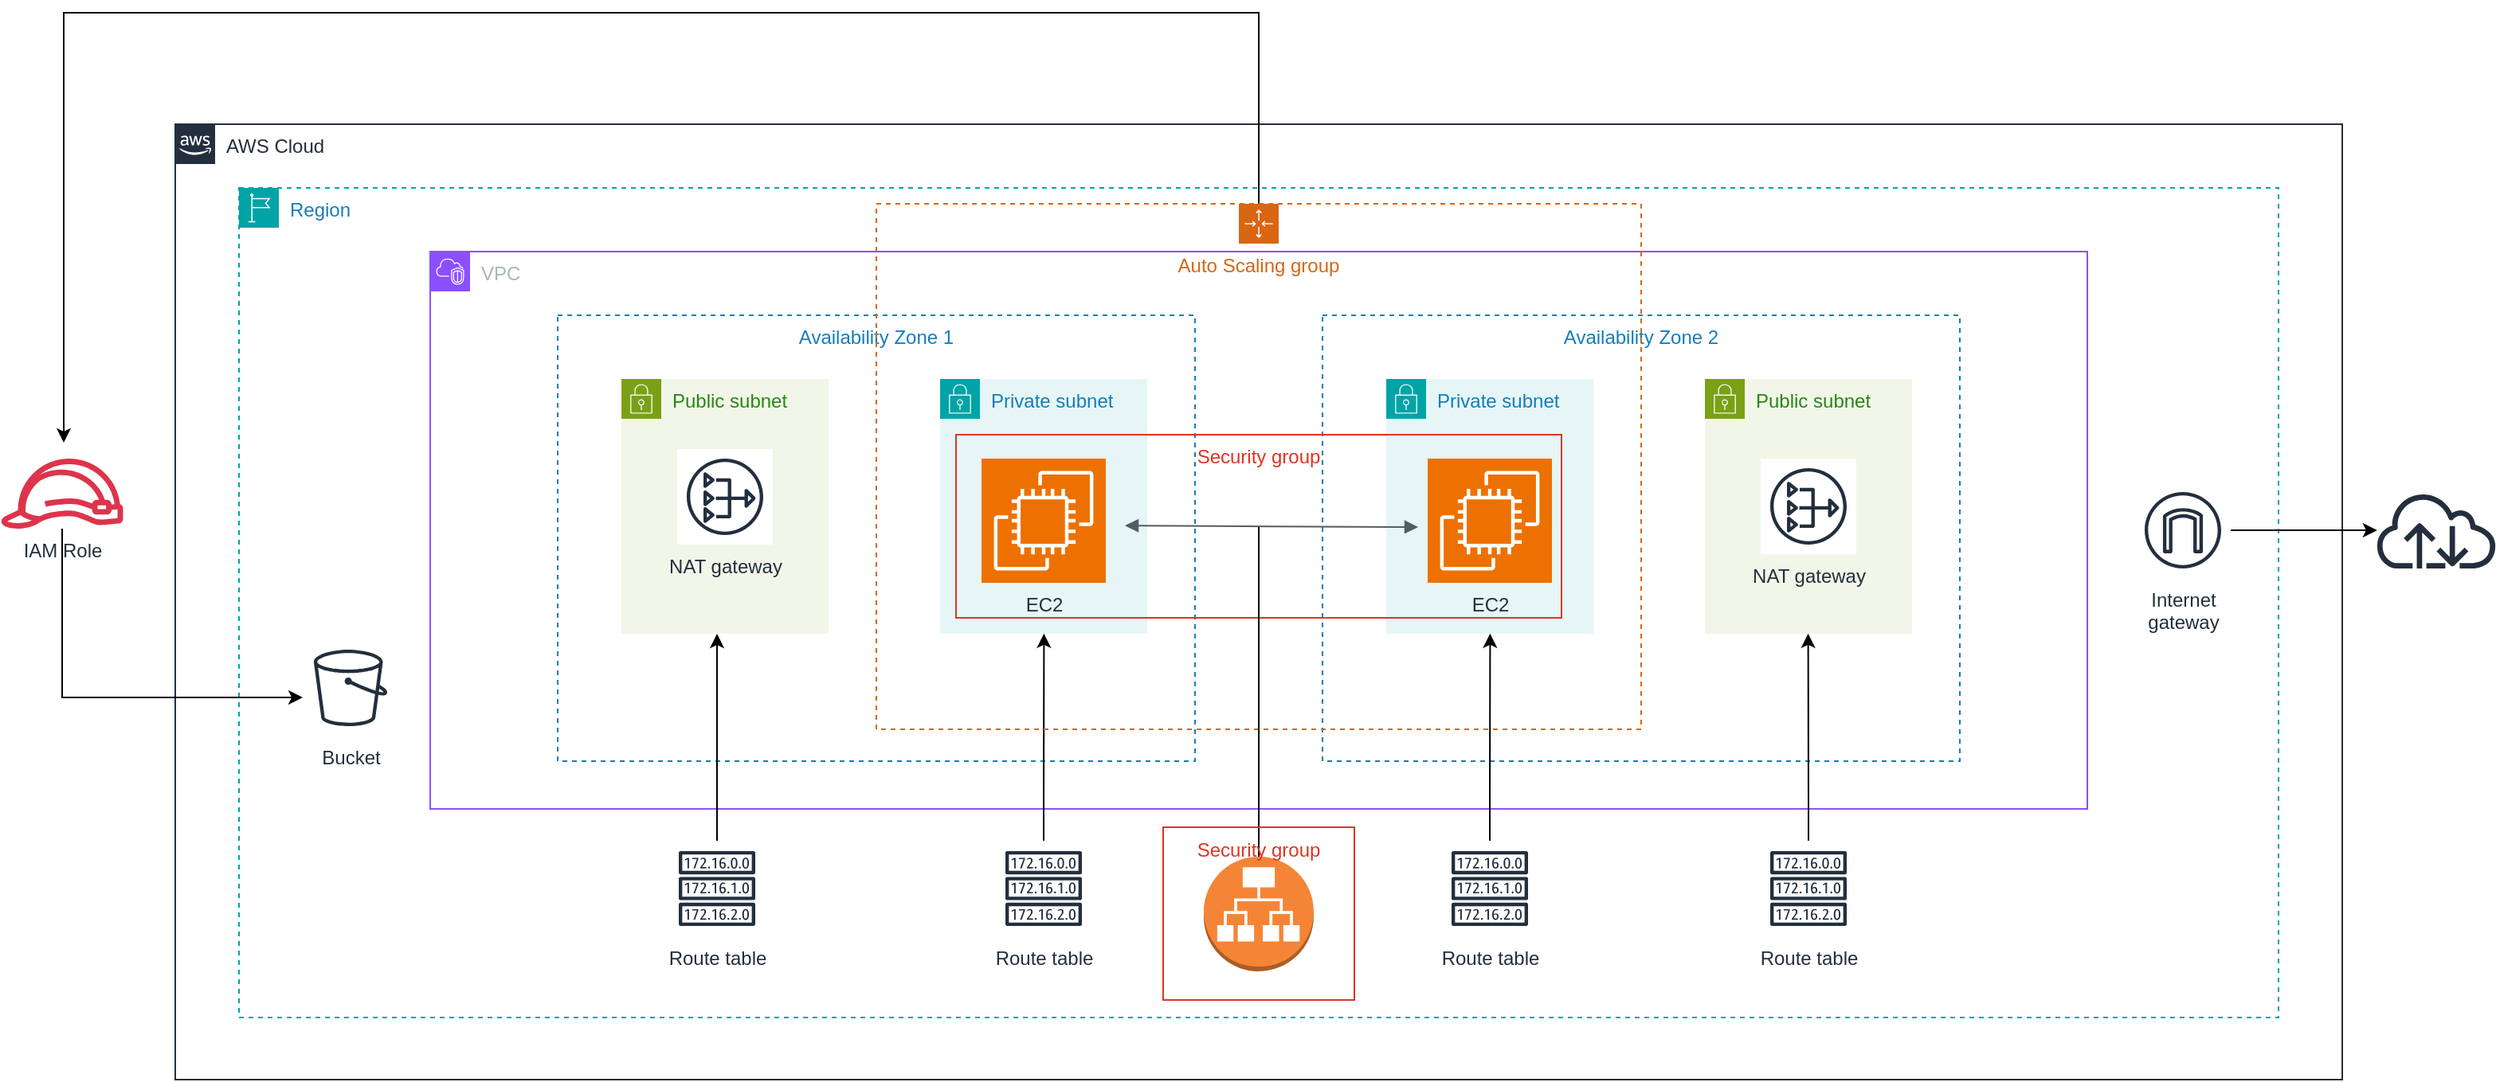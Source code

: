 <mxfile version="24.9.0">
  <diagram id="VWp4kNnw4gQVgWc5XUmQ" name="Page-1">
    <mxGraphModel dx="1728" dy="949" grid="1" gridSize="10" guides="1" tooltips="1" connect="1" arrows="1" fold="1" page="1" pageScale="1" pageWidth="3300" pageHeight="4681" math="0" shadow="0">
      <root>
        <mxCell id="0" />
        <mxCell id="1" parent="0" />
        <mxCell id="FP6y7kZhmRgIAx4DandN-1" value="AWS Cloud" style="points=[[0,0],[0.25,0],[0.5,0],[0.75,0],[1,0],[1,0.25],[1,0.5],[1,0.75],[1,1],[0.75,1],[0.5,1],[0.25,1],[0,1],[0,0.75],[0,0.5],[0,0.25]];outlineConnect=0;gradientColor=none;html=1;whiteSpace=wrap;fontSize=12;fontStyle=0;container=1;pointerEvents=0;collapsible=0;recursiveResize=0;shape=mxgraph.aws4.group;grIcon=mxgraph.aws4.group_aws_cloud_alt;strokeColor=#232F3E;fillColor=none;verticalAlign=top;align=left;spacingLeft=30;fontColor=#232F3E;dashed=0;" vertex="1" parent="1">
          <mxGeometry x="730" y="430" width="1360" height="600" as="geometry" />
        </mxCell>
        <mxCell id="FP6y7kZhmRgIAx4DandN-2" value="Region" style="points=[[0,0],[0.25,0],[0.5,0],[0.75,0],[1,0],[1,0.25],[1,0.5],[1,0.75],[1,1],[0.75,1],[0.5,1],[0.25,1],[0,1],[0,0.75],[0,0.5],[0,0.25]];outlineConnect=0;gradientColor=none;html=1;whiteSpace=wrap;fontSize=12;fontStyle=0;container=1;pointerEvents=0;collapsible=0;recursiveResize=0;shape=mxgraph.aws4.group;grIcon=mxgraph.aws4.group_region;strokeColor=#00A4A6;fillColor=none;verticalAlign=top;align=left;spacingLeft=30;fontColor=#147EBA;dashed=1;" vertex="1" parent="FP6y7kZhmRgIAx4DandN-1">
          <mxGeometry x="40" y="40" width="1280" height="521" as="geometry" />
        </mxCell>
        <mxCell id="FP6y7kZhmRgIAx4DandN-3" value="VPC" style="points=[[0,0],[0.25,0],[0.5,0],[0.75,0],[1,0],[1,0.25],[1,0.5],[1,0.75],[1,1],[0.75,1],[0.5,1],[0.25,1],[0,1],[0,0.75],[0,0.5],[0,0.25]];outlineConnect=0;gradientColor=none;html=1;whiteSpace=wrap;fontSize=12;fontStyle=0;container=1;pointerEvents=0;collapsible=0;recursiveResize=0;shape=mxgraph.aws4.group;grIcon=mxgraph.aws4.group_vpc2;strokeColor=#8C4FFF;fillColor=none;verticalAlign=top;align=left;spacingLeft=30;fontColor=#AAB7B8;dashed=0;" vertex="1" parent="FP6y7kZhmRgIAx4DandN-2">
          <mxGeometry x="120" y="40" width="1040" height="350" as="geometry" />
        </mxCell>
        <mxCell id="FP6y7kZhmRgIAx4DandN-5" value="Availability Zone 1" style="fillColor=none;strokeColor=#147EBA;dashed=1;verticalAlign=top;fontStyle=0;fontColor=#147EBA;whiteSpace=wrap;html=1;align=center;fontFamily=Helvetica;fontSize=12;" vertex="1" parent="FP6y7kZhmRgIAx4DandN-3">
          <mxGeometry x="80" y="40" width="400" height="280" as="geometry" />
        </mxCell>
        <mxCell id="FP6y7kZhmRgIAx4DandN-8" value="Availability Zone 2" style="fillColor=none;strokeColor=#147EBA;dashed=1;verticalAlign=top;fontStyle=0;fontColor=#147EBA;whiteSpace=wrap;html=1;align=center;fontFamily=Helvetica;fontSize=12;" vertex="1" parent="FP6y7kZhmRgIAx4DandN-3">
          <mxGeometry x="560" y="40" width="400" height="280" as="geometry" />
        </mxCell>
        <mxCell id="FP6y7kZhmRgIAx4DandN-9" value="Public subnet" style="points=[[0,0],[0.25,0],[0.5,0],[0.75,0],[1,0],[1,0.25],[1,0.5],[1,0.75],[1,1],[0.75,1],[0.5,1],[0.25,1],[0,1],[0,0.75],[0,0.5],[0,0.25]];outlineConnect=0;gradientColor=none;html=1;whiteSpace=wrap;fontSize=12;fontStyle=0;container=1;pointerEvents=0;collapsible=0;recursiveResize=0;shape=mxgraph.aws4.group;grIcon=mxgraph.aws4.group_security_group;grStroke=0;strokeColor=#7AA116;fillColor=#F2F6E8;verticalAlign=top;align=left;spacingLeft=30;fontColor=#248814;dashed=0;" vertex="1" parent="FP6y7kZhmRgIAx4DandN-3">
          <mxGeometry x="120" y="80" width="130" height="160" as="geometry" />
        </mxCell>
        <mxCell id="FP6y7kZhmRgIAx4DandN-17" value="NAT gateway" style="sketch=0;outlineConnect=0;fontColor=#232F3E;gradientColor=none;strokeColor=#232F3E;fillColor=#ffffff;dashed=0;verticalLabelPosition=bottom;verticalAlign=top;align=center;html=1;fontSize=12;fontStyle=0;aspect=fixed;shape=mxgraph.aws4.resourceIcon;resIcon=mxgraph.aws4.nat_gateway;" vertex="1" parent="FP6y7kZhmRgIAx4DandN-9">
          <mxGeometry x="35" y="44" width="60" height="60" as="geometry" />
        </mxCell>
        <mxCell id="FP6y7kZhmRgIAx4DandN-10" value="Public subnet" style="points=[[0,0],[0.25,0],[0.5,0],[0.75,0],[1,0],[1,0.25],[1,0.5],[1,0.75],[1,1],[0.75,1],[0.5,1],[0.25,1],[0,1],[0,0.75],[0,0.5],[0,0.25]];outlineConnect=0;gradientColor=none;html=1;whiteSpace=wrap;fontSize=12;fontStyle=0;container=1;pointerEvents=0;collapsible=0;recursiveResize=0;shape=mxgraph.aws4.group;grIcon=mxgraph.aws4.group_security_group;grStroke=0;strokeColor=#7AA116;fillColor=#F2F6E8;verticalAlign=top;align=left;spacingLeft=30;fontColor=#248814;dashed=0;" vertex="1" parent="FP6y7kZhmRgIAx4DandN-3">
          <mxGeometry x="800" y="80" width="130" height="160" as="geometry" />
        </mxCell>
        <mxCell id="FP6y7kZhmRgIAx4DandN-16" value="NAT gateway" style="sketch=0;outlineConnect=0;fontColor=#232F3E;gradientColor=none;strokeColor=#232F3E;fillColor=#ffffff;dashed=0;verticalLabelPosition=bottom;verticalAlign=top;align=center;html=1;fontSize=12;fontStyle=0;aspect=fixed;shape=mxgraph.aws4.resourceIcon;resIcon=mxgraph.aws4.nat_gateway;" vertex="1" parent="FP6y7kZhmRgIAx4DandN-10">
          <mxGeometry x="35" y="50" width="60" height="60" as="geometry" />
        </mxCell>
        <mxCell id="FP6y7kZhmRgIAx4DandN-11" value="Private subnet" style="points=[[0,0],[0.25,0],[0.5,0],[0.75,0],[1,0],[1,0.25],[1,0.5],[1,0.75],[1,1],[0.75,1],[0.5,1],[0.25,1],[0,1],[0,0.75],[0,0.5],[0,0.25]];outlineConnect=0;gradientColor=none;html=1;whiteSpace=wrap;fontSize=12;fontStyle=0;container=1;pointerEvents=0;collapsible=0;recursiveResize=0;shape=mxgraph.aws4.group;grIcon=mxgraph.aws4.group_security_group;grStroke=0;strokeColor=#00A4A6;fillColor=#E6F6F7;verticalAlign=top;align=left;spacingLeft=30;fontColor=#147EBA;dashed=0;" vertex="1" parent="FP6y7kZhmRgIAx4DandN-3">
          <mxGeometry x="320" y="80" width="130" height="160" as="geometry" />
        </mxCell>
        <mxCell id="FP6y7kZhmRgIAx4DandN-12" value="Private subnet" style="points=[[0,0],[0.25,0],[0.5,0],[0.75,0],[1,0],[1,0.25],[1,0.5],[1,0.75],[1,1],[0.75,1],[0.5,1],[0.25,1],[0,1],[0,0.75],[0,0.5],[0,0.25]];outlineConnect=0;gradientColor=none;html=1;whiteSpace=wrap;fontSize=12;fontStyle=0;container=1;pointerEvents=0;collapsible=0;recursiveResize=0;shape=mxgraph.aws4.group;grIcon=mxgraph.aws4.group_security_group;grStroke=0;strokeColor=#00A4A6;fillColor=#E6F6F7;verticalAlign=top;align=left;spacingLeft=30;fontColor=#147EBA;dashed=0;" vertex="1" parent="FP6y7kZhmRgIAx4DandN-3">
          <mxGeometry x="600" y="80" width="130" height="160" as="geometry" />
        </mxCell>
        <mxCell id="FP6y7kZhmRgIAx4DandN-18" value="Route table" style="sketch=0;outlineConnect=0;fontColor=#232F3E;gradientColor=none;strokeColor=#232F3E;fillColor=#ffffff;dashed=0;verticalLabelPosition=bottom;verticalAlign=top;align=center;html=1;fontSize=12;fontStyle=0;aspect=fixed;shape=mxgraph.aws4.resourceIcon;resIcon=mxgraph.aws4.route_table;" vertex="1" parent="FP6y7kZhmRgIAx4DandN-3">
          <mxGeometry x="150" y="370" width="60" height="60" as="geometry" />
        </mxCell>
        <mxCell id="FP6y7kZhmRgIAx4DandN-19" value="Route table" style="sketch=0;outlineConnect=0;fontColor=#232F3E;gradientColor=none;strokeColor=#232F3E;fillColor=#ffffff;dashed=0;verticalLabelPosition=bottom;verticalAlign=top;align=center;html=1;fontSize=12;fontStyle=0;aspect=fixed;shape=mxgraph.aws4.resourceIcon;resIcon=mxgraph.aws4.route_table;" vertex="1" parent="FP6y7kZhmRgIAx4DandN-3">
          <mxGeometry x="355" y="370" width="60" height="60" as="geometry" />
        </mxCell>
        <mxCell id="FP6y7kZhmRgIAx4DandN-20" value="Route table" style="sketch=0;outlineConnect=0;fontColor=#232F3E;gradientColor=none;strokeColor=#232F3E;fillColor=#ffffff;dashed=0;verticalLabelPosition=bottom;verticalAlign=top;align=center;html=1;fontSize=12;fontStyle=0;aspect=fixed;shape=mxgraph.aws4.resourceIcon;resIcon=mxgraph.aws4.route_table;" vertex="1" parent="FP6y7kZhmRgIAx4DandN-3">
          <mxGeometry x="635" y="370" width="60" height="60" as="geometry" />
        </mxCell>
        <mxCell id="FP6y7kZhmRgIAx4DandN-21" value="Route table" style="sketch=0;outlineConnect=0;fontColor=#232F3E;gradientColor=none;strokeColor=#232F3E;fillColor=#ffffff;dashed=0;verticalLabelPosition=bottom;verticalAlign=top;align=center;html=1;fontSize=12;fontStyle=0;aspect=fixed;shape=mxgraph.aws4.resourceIcon;resIcon=mxgraph.aws4.route_table;" vertex="1" parent="FP6y7kZhmRgIAx4DandN-3">
          <mxGeometry x="835" y="370" width="60" height="60" as="geometry" />
        </mxCell>
        <mxCell id="FP6y7kZhmRgIAx4DandN-22" style="edgeStyle=orthogonalEdgeStyle;rounded=0;orthogonalLoop=1;jettySize=auto;html=1;" edge="1" parent="FP6y7kZhmRgIAx4DandN-3" source="FP6y7kZhmRgIAx4DandN-18">
          <mxGeometry relative="1" as="geometry">
            <mxPoint x="180" y="240" as="targetPoint" />
          </mxGeometry>
        </mxCell>
        <mxCell id="FP6y7kZhmRgIAx4DandN-23" style="edgeStyle=orthogonalEdgeStyle;rounded=0;orthogonalLoop=1;jettySize=auto;html=1;entryX=0.763;entryY=0.714;entryDx=0;entryDy=0;entryPerimeter=0;" edge="1" parent="FP6y7kZhmRgIAx4DandN-3" source="FP6y7kZhmRgIAx4DandN-19" target="FP6y7kZhmRgIAx4DandN-5">
          <mxGeometry relative="1" as="geometry" />
        </mxCell>
        <mxCell id="FP6y7kZhmRgIAx4DandN-24" style="edgeStyle=orthogonalEdgeStyle;rounded=0;orthogonalLoop=1;jettySize=auto;html=1;entryX=0.263;entryY=0.714;entryDx=0;entryDy=0;entryPerimeter=0;" edge="1" parent="FP6y7kZhmRgIAx4DandN-3" source="FP6y7kZhmRgIAx4DandN-20" target="FP6y7kZhmRgIAx4DandN-8">
          <mxGeometry relative="1" as="geometry" />
        </mxCell>
        <mxCell id="FP6y7kZhmRgIAx4DandN-26" style="edgeStyle=orthogonalEdgeStyle;rounded=0;orthogonalLoop=1;jettySize=auto;html=1;entryX=0.762;entryY=0.714;entryDx=0;entryDy=0;entryPerimeter=0;" edge="1" parent="FP6y7kZhmRgIAx4DandN-3" source="FP6y7kZhmRgIAx4DandN-21" target="FP6y7kZhmRgIAx4DandN-8">
          <mxGeometry relative="1" as="geometry" />
        </mxCell>
        <mxCell id="FP6y7kZhmRgIAx4DandN-28" value="EC2" style="sketch=0;points=[[0,0,0],[0.25,0,0],[0.5,0,0],[0.75,0,0],[1,0,0],[0,1,0],[0.25,1,0],[0.5,1,0],[0.75,1,0],[1,1,0],[0,0.25,0],[0,0.5,0],[0,0.75,0],[1,0.25,0],[1,0.5,0],[1,0.75,0]];outlineConnect=0;fontColor=#232F3E;fillColor=#ED7100;strokeColor=#ffffff;dashed=0;verticalLabelPosition=bottom;verticalAlign=top;align=center;html=1;fontSize=12;fontStyle=0;aspect=fixed;shape=mxgraph.aws4.resourceIcon;resIcon=mxgraph.aws4.ec2;" vertex="1" parent="FP6y7kZhmRgIAx4DandN-3">
          <mxGeometry x="346" y="130" width="78" height="78" as="geometry" />
        </mxCell>
        <mxCell id="FP6y7kZhmRgIAx4DandN-29" value="EC2" style="sketch=0;points=[[0,0,0],[0.25,0,0],[0.5,0,0],[0.75,0,0],[1,0,0],[0,1,0],[0.25,1,0],[0.5,1,0],[0.75,1,0],[1,1,0],[0,0.25,0],[0,0.5,0],[0,0.75,0],[1,0.25,0],[1,0.5,0],[1,0.75,0]];outlineConnect=0;fontColor=#232F3E;fillColor=#ED7100;strokeColor=#ffffff;dashed=0;verticalLabelPosition=bottom;verticalAlign=top;align=center;html=1;fontSize=12;fontStyle=0;aspect=fixed;shape=mxgraph.aws4.resourceIcon;resIcon=mxgraph.aws4.ec2;" vertex="1" parent="FP6y7kZhmRgIAx4DandN-3">
          <mxGeometry x="626" y="130" width="78" height="78" as="geometry" />
        </mxCell>
        <mxCell id="FP6y7kZhmRgIAx4DandN-30" value="Security group" style="fillColor=none;strokeColor=#DD3522;verticalAlign=top;fontStyle=0;fontColor=#DD3522;whiteSpace=wrap;html=1;" vertex="1" parent="FP6y7kZhmRgIAx4DandN-3">
          <mxGeometry x="330" y="115" width="380" height="115" as="geometry" />
        </mxCell>
        <mxCell id="FP6y7kZhmRgIAx4DandN-14" value="Internet&#xa;gateway" style="sketch=0;outlineConnect=0;fontColor=#232F3E;gradientColor=none;strokeColor=#232F3E;fillColor=#ffffff;dashed=0;verticalLabelPosition=bottom;verticalAlign=top;align=center;html=1;fontSize=12;fontStyle=0;aspect=fixed;shape=mxgraph.aws4.resourceIcon;resIcon=mxgraph.aws4.internet_gateway;" vertex="1" parent="FP6y7kZhmRgIAx4DandN-2">
          <mxGeometry x="1190" y="185" width="60" height="60" as="geometry" />
        </mxCell>
        <mxCell id="FP6y7kZhmRgIAx4DandN-27" value="Bucket" style="sketch=0;outlineConnect=0;fontColor=#232F3E;gradientColor=none;strokeColor=#232F3E;fillColor=#ffffff;dashed=0;verticalLabelPosition=bottom;verticalAlign=top;align=center;html=1;fontSize=12;fontStyle=0;aspect=fixed;shape=mxgraph.aws4.resourceIcon;resIcon=mxgraph.aws4.bucket;" vertex="1" parent="FP6y7kZhmRgIAx4DandN-2">
          <mxGeometry x="40" y="284" width="60" height="60" as="geometry" />
        </mxCell>
        <mxCell id="FP6y7kZhmRgIAx4DandN-43" style="edgeStyle=orthogonalEdgeStyle;rounded=0;orthogonalLoop=1;jettySize=auto;html=1;" edge="1" parent="FP6y7kZhmRgIAx4DandN-2" source="FP6y7kZhmRgIAx4DandN-32">
          <mxGeometry relative="1" as="geometry">
            <mxPoint x="-110" y="160" as="targetPoint" />
            <Array as="points">
              <mxPoint x="640" y="-110" />
              <mxPoint x="-110" y="-110" />
            </Array>
          </mxGeometry>
        </mxCell>
        <mxCell id="FP6y7kZhmRgIAx4DandN-32" value="Auto Scaling group" style="points=[[0,0],[0.25,0],[0.5,0],[0.75,0],[1,0],[1,0.25],[1,0.5],[1,0.75],[1,1],[0.75,1],[0.5,1],[0.25,1],[0,1],[0,0.75],[0,0.5],[0,0.25]];outlineConnect=0;gradientColor=none;html=1;whiteSpace=wrap;fontSize=12;fontStyle=0;container=1;pointerEvents=0;collapsible=0;recursiveResize=0;shape=mxgraph.aws4.groupCenter;grIcon=mxgraph.aws4.group_auto_scaling_group;grStroke=1;strokeColor=#D86613;fillColor=none;verticalAlign=top;align=center;fontColor=#D86613;dashed=1;spacingTop=25;" vertex="1" parent="FP6y7kZhmRgIAx4DandN-2">
          <mxGeometry x="400" y="10" width="480" height="330" as="geometry" />
        </mxCell>
        <mxCell id="FP6y7kZhmRgIAx4DandN-39" value="" style="edgeStyle=orthogonalEdgeStyle;html=1;endArrow=block;elbow=vertical;startArrow=block;startFill=1;endFill=1;strokeColor=#545B64;rounded=0;" edge="1" parent="FP6y7kZhmRgIAx4DandN-32">
          <mxGeometry width="100" relative="1" as="geometry">
            <mxPoint x="156" y="202.08" as="sourcePoint" />
            <mxPoint x="340" y="203" as="targetPoint" />
          </mxGeometry>
        </mxCell>
        <mxCell id="FP6y7kZhmRgIAx4DandN-40" style="edgeStyle=orthogonalEdgeStyle;rounded=0;orthogonalLoop=1;jettySize=auto;html=1;endArrow=none;endFill=0;" edge="1" parent="FP6y7kZhmRgIAx4DandN-2" source="FP6y7kZhmRgIAx4DandN-36">
          <mxGeometry relative="1" as="geometry">
            <mxPoint x="640" y="213" as="targetPoint" />
          </mxGeometry>
        </mxCell>
        <mxCell id="FP6y7kZhmRgIAx4DandN-36" value="" style="outlineConnect=0;dashed=0;verticalLabelPosition=bottom;verticalAlign=top;align=center;html=1;shape=mxgraph.aws3.application_load_balancer;fillColor=#F58536;gradientColor=none;" vertex="1" parent="FP6y7kZhmRgIAx4DandN-2">
          <mxGeometry x="605.5" y="420" width="69" height="72" as="geometry" />
        </mxCell>
        <mxCell id="FP6y7kZhmRgIAx4DandN-41" value="Security group" style="fillColor=none;strokeColor=#DD3522;verticalAlign=top;fontStyle=0;fontColor=#DD3522;whiteSpace=wrap;html=1;" vertex="1" parent="FP6y7kZhmRgIAx4DandN-2">
          <mxGeometry x="580" y="401.5" width="120" height="108.5" as="geometry" />
        </mxCell>
        <mxCell id="FP6y7kZhmRgIAx4DandN-13" value="" style="sketch=0;outlineConnect=0;fontColor=#232F3E;gradientColor=none;fillColor=#232F3D;strokeColor=none;dashed=0;verticalLabelPosition=bottom;verticalAlign=top;align=center;html=1;fontSize=12;fontStyle=0;aspect=fixed;pointerEvents=1;shape=mxgraph.aws4.internet;" vertex="1" parent="1">
          <mxGeometry x="2110" y="661" width="78" height="48" as="geometry" />
        </mxCell>
        <mxCell id="FP6y7kZhmRgIAx4DandN-15" style="edgeStyle=orthogonalEdgeStyle;rounded=0;orthogonalLoop=1;jettySize=auto;html=1;" edge="1" parent="1" source="FP6y7kZhmRgIAx4DandN-14" target="FP6y7kZhmRgIAx4DandN-13">
          <mxGeometry relative="1" as="geometry" />
        </mxCell>
        <mxCell id="FP6y7kZhmRgIAx4DandN-44" style="edgeStyle=orthogonalEdgeStyle;rounded=0;orthogonalLoop=1;jettySize=auto;html=1;" edge="1" parent="1" source="FP6y7kZhmRgIAx4DandN-42" target="FP6y7kZhmRgIAx4DandN-27">
          <mxGeometry relative="1" as="geometry">
            <Array as="points">
              <mxPoint x="659" y="790" />
            </Array>
          </mxGeometry>
        </mxCell>
        <mxCell id="FP6y7kZhmRgIAx4DandN-42" value="IAM Role" style="sketch=0;outlineConnect=0;fontColor=#232F3E;gradientColor=none;fillColor=#DD344C;strokeColor=none;dashed=0;verticalLabelPosition=bottom;verticalAlign=top;align=center;html=1;fontSize=12;fontStyle=0;aspect=fixed;pointerEvents=1;shape=mxgraph.aws4.role;" vertex="1" parent="1">
          <mxGeometry x="620" y="640" width="78" height="44" as="geometry" />
        </mxCell>
      </root>
    </mxGraphModel>
  </diagram>
</mxfile>
